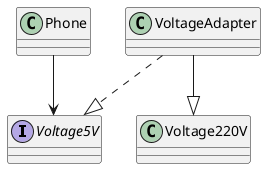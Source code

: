 @startuml

interface Voltage5V
class Voltage220V

class VoltageAdapter

VoltageAdapter --|> Voltage220V
VoltageAdapter ..|> Voltage5V

Phone --> Voltage5V


@enduml
